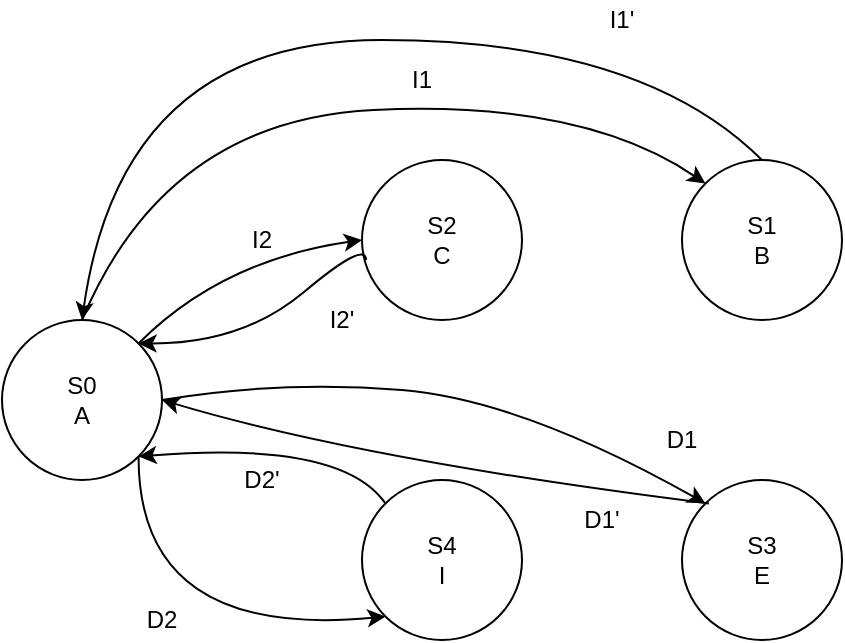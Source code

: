 <mxfile version="13.7.5" type="device"><diagram id="VoH2QFneK6YUnHyO9wxn" name="Page-1"><mxGraphModel dx="868" dy="433" grid="1" gridSize="10" guides="1" tooltips="1" connect="1" arrows="1" fold="1" page="1" pageScale="1" pageWidth="850" pageHeight="1100" math="0" shadow="0"><root><mxCell id="0"/><mxCell id="1" parent="0"/><mxCell id="vZ4VvAda31CILWoltVIt-26" value="S0&lt;br&gt;A" style="ellipse;whiteSpace=wrap;html=1;aspect=fixed;" parent="1" vertex="1"><mxGeometry x="340" y="400" width="80" height="80" as="geometry"/></mxCell><mxCell id="vZ4VvAda31CILWoltVIt-27" value="S2&lt;br&gt;C" style="ellipse;whiteSpace=wrap;html=1;aspect=fixed;" parent="1" vertex="1"><mxGeometry x="520" y="320" width="80" height="80" as="geometry"/></mxCell><mxCell id="vZ4VvAda31CILWoltVIt-28" value="S1&lt;br&gt;B" style="ellipse;whiteSpace=wrap;html=1;aspect=fixed;" parent="1" vertex="1"><mxGeometry x="680" y="320" width="80" height="80" as="geometry"/></mxCell><mxCell id="vZ4VvAda31CILWoltVIt-29" value="S4&lt;br&gt;I" style="ellipse;whiteSpace=wrap;html=1;aspect=fixed;" parent="1" vertex="1"><mxGeometry x="520" y="480" width="80" height="80" as="geometry"/></mxCell><mxCell id="vZ4VvAda31CILWoltVIt-30" value="S3&lt;br&gt;E" style="ellipse;whiteSpace=wrap;html=1;aspect=fixed;" parent="1" vertex="1"><mxGeometry x="680" y="480" width="80" height="80" as="geometry"/></mxCell><mxCell id="vZ4VvAda31CILWoltVIt-36" value="" style="curved=1;endArrow=classic;html=1;exitX=1;exitY=0;exitDx=0;exitDy=0;entryX=0;entryY=0.5;entryDx=0;entryDy=0;" parent="1" source="vZ4VvAda31CILWoltVIt-26" target="vZ4VvAda31CILWoltVIt-27" edge="1"><mxGeometry width="50" height="50" relative="1" as="geometry"><mxPoint x="440" y="380" as="sourcePoint"/><mxPoint x="490" y="330" as="targetPoint"/><Array as="points"><mxPoint x="450" y="370"/></Array></mxGeometry></mxCell><mxCell id="vZ4VvAda31CILWoltVIt-38" value="" style="curved=1;endArrow=classic;html=1;exitX=1;exitY=0;exitDx=0;exitDy=0;entryX=0;entryY=0;entryDx=0;entryDy=0;" parent="1" target="vZ4VvAda31CILWoltVIt-28" edge="1"><mxGeometry width="50" height="50" relative="1" as="geometry"><mxPoint x="380.004" y="399.996" as="sourcePoint"/><mxPoint x="491.72" y="348.28" as="targetPoint"/><Array as="points"><mxPoint x="422" y="300"/><mxPoint x="630" y="290"/></Array></mxGeometry></mxCell><mxCell id="vZ4VvAda31CILWoltVIt-40" value="" style="curved=1;endArrow=classic;html=1;exitX=1;exitY=0.5;exitDx=0;exitDy=0;entryX=0;entryY=0;entryDx=0;entryDy=0;" parent="1" source="vZ4VvAda31CILWoltVIt-26" target="vZ4VvAda31CILWoltVIt-30" edge="1"><mxGeometry width="50" height="50" relative="1" as="geometry"><mxPoint x="500" y="460" as="sourcePoint"/><mxPoint x="550" y="410" as="targetPoint"/><Array as="points"><mxPoint x="480" y="430"/><mxPoint x="600" y="440"/></Array></mxGeometry></mxCell><mxCell id="vZ4VvAda31CILWoltVIt-42" value="" style="curved=1;endArrow=classic;html=1;exitX=1;exitY=1;exitDx=0;exitDy=0;entryX=0;entryY=1;entryDx=0;entryDy=0;" parent="1" source="vZ4VvAda31CILWoltVIt-26" target="vZ4VvAda31CILWoltVIt-29" edge="1"><mxGeometry width="50" height="50" relative="1" as="geometry"><mxPoint x="440" y="550" as="sourcePoint"/><mxPoint x="490" y="500" as="targetPoint"/><Array as="points"><mxPoint x="408" y="560"/></Array></mxGeometry></mxCell><mxCell id="vZ4VvAda31CILWoltVIt-44" value="" style="curved=1;endArrow=classic;html=1;entryX=1;entryY=1;entryDx=0;entryDy=0;exitX=0;exitY=0;exitDx=0;exitDy=0;" parent="1" source="vZ4VvAda31CILWoltVIt-29" target="vZ4VvAda31CILWoltVIt-26" edge="1"><mxGeometry width="50" height="50" relative="1" as="geometry"><mxPoint x="400" y="610" as="sourcePoint"/><mxPoint x="450" y="560" as="targetPoint"/><Array as="points"><mxPoint x="510" y="460"/></Array></mxGeometry></mxCell><mxCell id="vZ4VvAda31CILWoltVIt-45" value="" style="curved=1;endArrow=classic;html=1;exitX=0;exitY=0;exitDx=0;exitDy=0;" parent="1" edge="1"><mxGeometry width="50" height="50" relative="1" as="geometry"><mxPoint x="693.436" y="491.716" as="sourcePoint"/><mxPoint x="420" y="440" as="targetPoint"/><Array as="points"><mxPoint x="520" y="470"/></Array></mxGeometry></mxCell><mxCell id="vZ4VvAda31CILWoltVIt-46" value="" style="curved=1;endArrow=classic;html=1;entryX=1;entryY=0;entryDx=0;entryDy=0;" parent="1" target="vZ4VvAda31CILWoltVIt-26" edge="1"><mxGeometry width="50" height="50" relative="1" as="geometry"><mxPoint x="522" y="370" as="sourcePoint"/><mxPoint x="420.004" y="398.284" as="targetPoint"/><Array as="points"><mxPoint x="522" y="360"/><mxPoint x="460" y="412"/></Array></mxGeometry></mxCell><mxCell id="vZ4VvAda31CILWoltVIt-61" value="I1" style="text;html=1;strokeColor=none;fillColor=none;align=center;verticalAlign=middle;whiteSpace=wrap;rounded=0;" parent="1" vertex="1"><mxGeometry x="530" y="270" width="40" height="20" as="geometry"/></mxCell><mxCell id="vZ4VvAda31CILWoltVIt-71" value="I2" style="text;html=1;strokeColor=none;fillColor=none;align=center;verticalAlign=middle;whiteSpace=wrap;rounded=0;" parent="1" vertex="1"><mxGeometry x="450" y="350" width="40" height="20" as="geometry"/></mxCell><mxCell id="vZ4VvAda31CILWoltVIt-72" value="I2'" style="text;html=1;strokeColor=none;fillColor=none;align=center;verticalAlign=middle;whiteSpace=wrap;rounded=0;" parent="1" vertex="1"><mxGeometry x="490" y="390" width="40" height="20" as="geometry"/></mxCell><mxCell id="vZ4VvAda31CILWoltVIt-73" value="D1" style="text;html=1;strokeColor=none;fillColor=none;align=center;verticalAlign=middle;whiteSpace=wrap;rounded=0;" parent="1" vertex="1"><mxGeometry x="660" y="450" width="40" height="20" as="geometry"/></mxCell><mxCell id="vZ4VvAda31CILWoltVIt-74" value="D1'" style="text;html=1;strokeColor=none;fillColor=none;align=center;verticalAlign=middle;whiteSpace=wrap;rounded=0;" parent="1" vertex="1"><mxGeometry x="620" y="490" width="40" height="20" as="geometry"/></mxCell><mxCell id="vZ4VvAda31CILWoltVIt-75" value="D2'" style="text;html=1;strokeColor=none;fillColor=none;align=center;verticalAlign=middle;whiteSpace=wrap;rounded=0;" parent="1" vertex="1"><mxGeometry x="450" y="470" width="40" height="20" as="geometry"/></mxCell><mxCell id="vZ4VvAda31CILWoltVIt-76" value="D2" style="text;html=1;strokeColor=none;fillColor=none;align=center;verticalAlign=middle;whiteSpace=wrap;rounded=0;" parent="1" vertex="1"><mxGeometry x="400" y="540" width="40" height="20" as="geometry"/></mxCell><mxCell id="smpIOGwEqkGl__VyT5cP-1" value="" style="curved=1;endArrow=classic;html=1;exitX=0.5;exitY=0;exitDx=0;exitDy=0;entryX=0.5;entryY=0;entryDx=0;entryDy=0;" edge="1" parent="1" source="vZ4VvAda31CILWoltVIt-28" target="vZ4VvAda31CILWoltVIt-26"><mxGeometry width="50" height="50" relative="1" as="geometry"><mxPoint x="350" y="290" as="sourcePoint"/><mxPoint x="400" y="240" as="targetPoint"/><Array as="points"><mxPoint x="660" y="260"/><mxPoint x="400" y="260"/></Array></mxGeometry></mxCell><mxCell id="smpIOGwEqkGl__VyT5cP-2" value="I1'" style="text;html=1;strokeColor=none;fillColor=none;align=center;verticalAlign=middle;whiteSpace=wrap;rounded=0;" vertex="1" parent="1"><mxGeometry x="630" y="240" width="40" height="20" as="geometry"/></mxCell></root></mxGraphModel></diagram></mxfile>